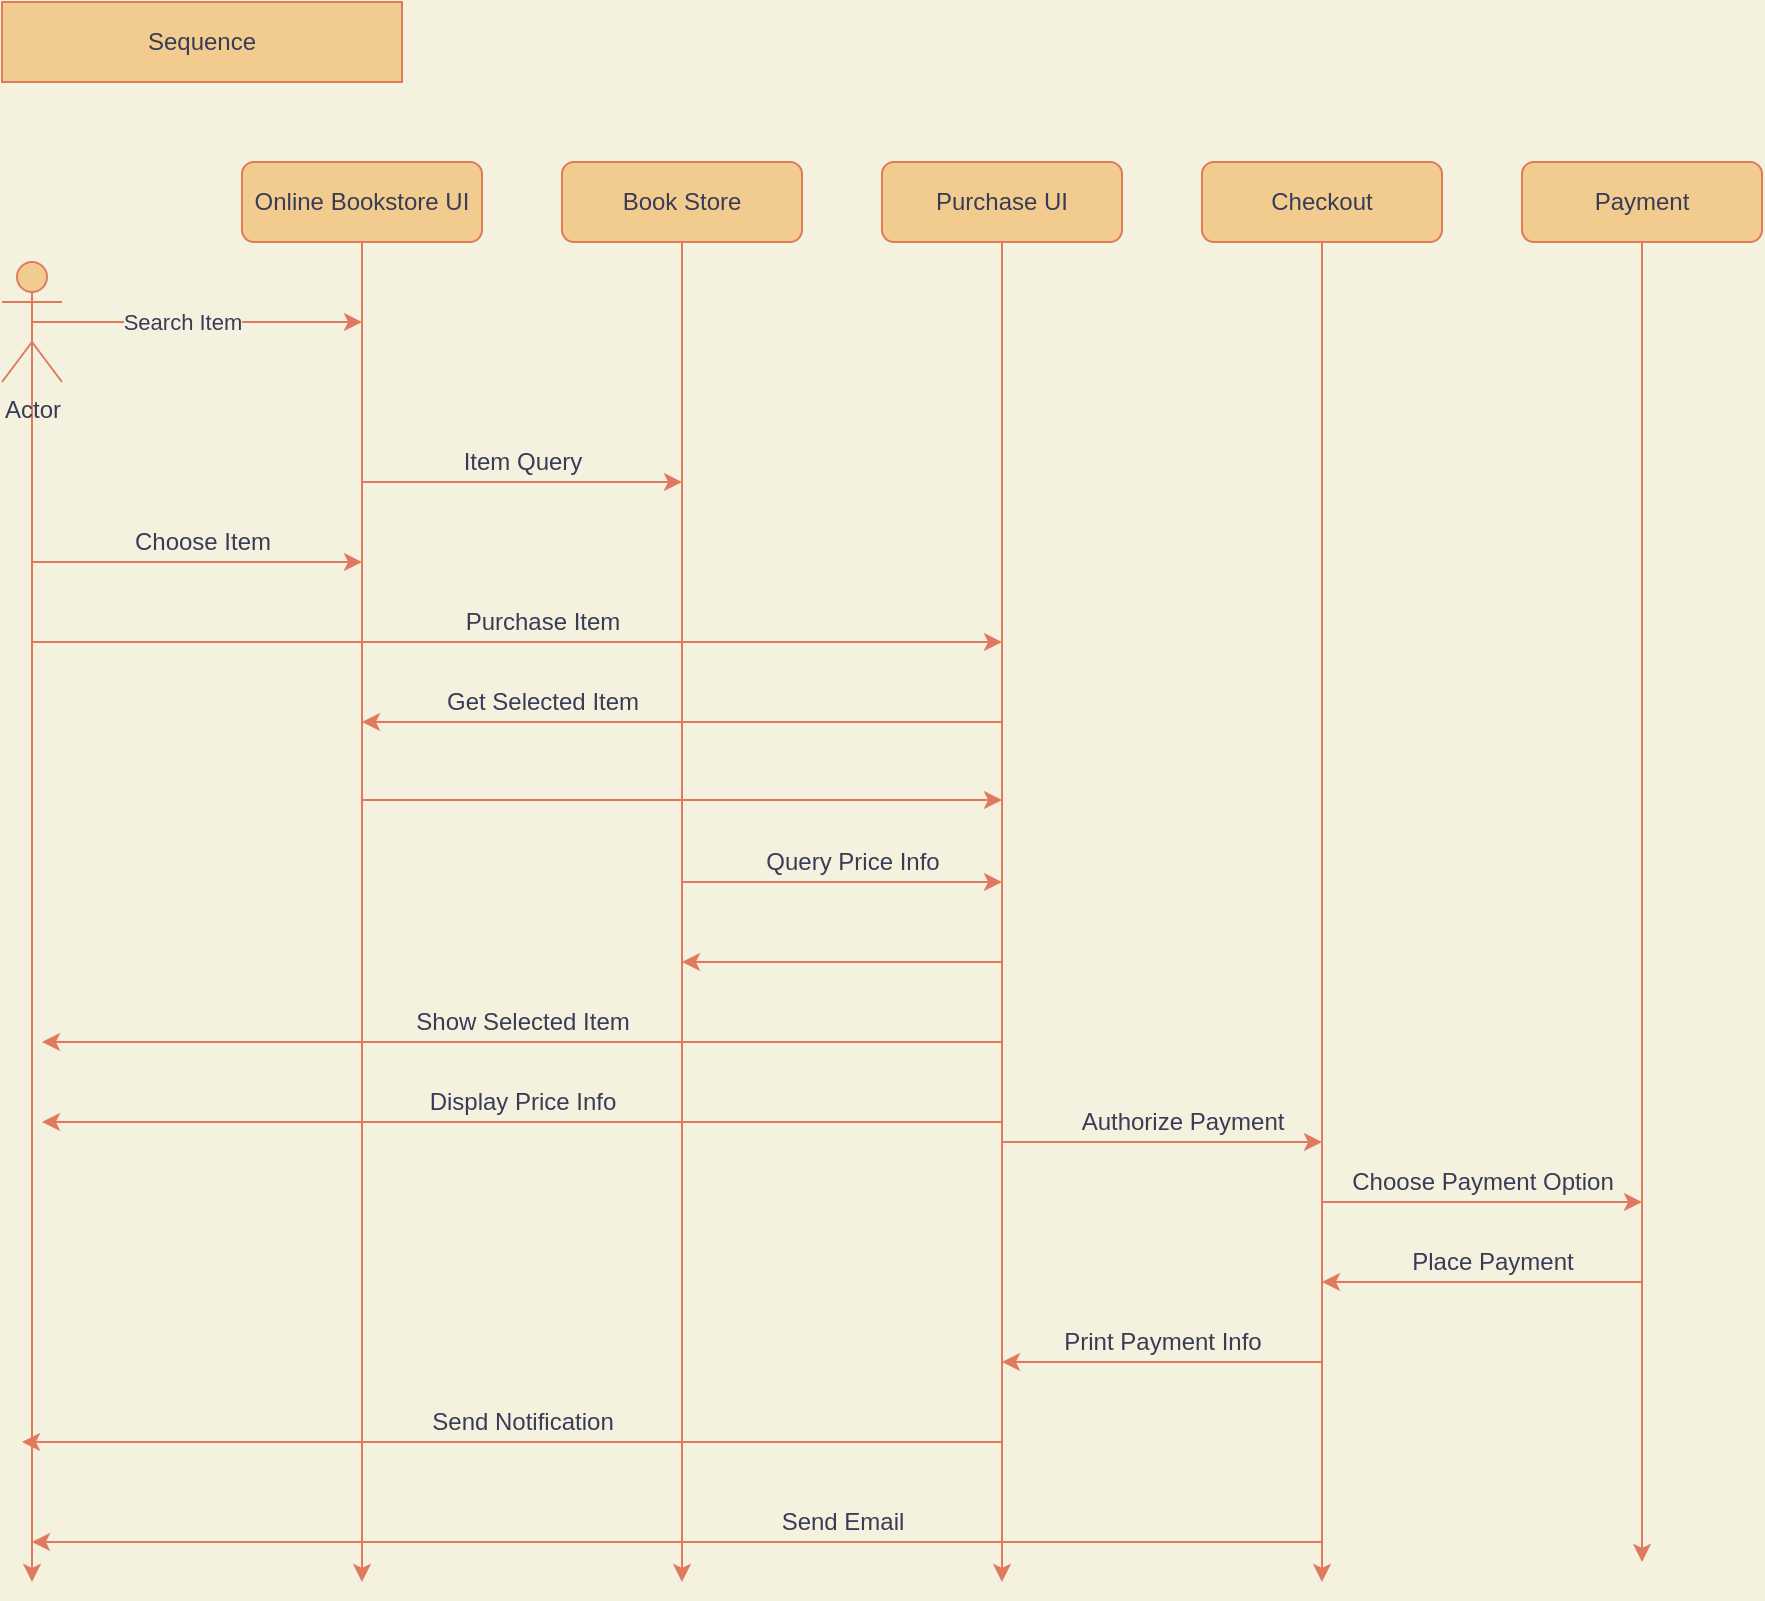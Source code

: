 <mxfile version="17.4.1" type="github">
  <diagram id="6DRAoWj3ZkUHljf7EeqL" name="Page-1">
    <mxGraphModel dx="1426" dy="711" grid="1" gridSize="10" guides="1" tooltips="1" connect="1" arrows="1" fold="1" page="1" pageScale="1" pageWidth="1100" pageHeight="800" background="#F4F1DE" math="0" shadow="0">
      <root>
        <mxCell id="0" />
        <mxCell id="1" parent="0" />
        <mxCell id="fDEi5sMFuf5_ZRah_AG6-1" value="Sequence" style="rounded=0;whiteSpace=wrap;html=1;fillColor=#F2CC8F;strokeColor=#E07A5F;fontColor=#393C56;" vertex="1" parent="1">
          <mxGeometry width="200" height="40" as="geometry" />
        </mxCell>
        <mxCell id="fDEi5sMFuf5_ZRah_AG6-21" style="edgeStyle=orthogonalEdgeStyle;rounded=0;orthogonalLoop=1;jettySize=auto;html=1;exitX=0.5;exitY=0.5;exitDx=0;exitDy=0;exitPerimeter=0;labelBackgroundColor=#F4F1DE;strokeColor=#E07A5F;fontColor=#393C56;" edge="1" parent="1" source="fDEi5sMFuf5_ZRah_AG6-2">
          <mxGeometry relative="1" as="geometry">
            <mxPoint x="180" y="160" as="targetPoint" />
          </mxGeometry>
        </mxCell>
        <mxCell id="fDEi5sMFuf5_ZRah_AG6-22" value="Search Item" style="edgeLabel;html=1;align=center;verticalAlign=middle;resizable=0;points=[];labelBackgroundColor=#F4F1DE;fontColor=#393C56;" vertex="1" connectable="0" parent="fDEi5sMFuf5_ZRah_AG6-21">
          <mxGeometry x="-0.097" relative="1" as="geometry">
            <mxPoint as="offset" />
          </mxGeometry>
        </mxCell>
        <mxCell id="fDEi5sMFuf5_ZRah_AG6-31" style="edgeStyle=orthogonalEdgeStyle;rounded=0;orthogonalLoop=1;jettySize=auto;html=1;exitX=0.5;exitY=0.5;exitDx=0;exitDy=0;exitPerimeter=0;labelBackgroundColor=#F4F1DE;strokeColor=#E07A5F;fontColor=#393C56;" edge="1" parent="1" source="fDEi5sMFuf5_ZRah_AG6-2">
          <mxGeometry relative="1" as="geometry">
            <mxPoint x="15" y="790" as="targetPoint" />
          </mxGeometry>
        </mxCell>
        <mxCell id="fDEi5sMFuf5_ZRah_AG6-2" value="Actor" style="shape=umlActor;verticalLabelPosition=bottom;verticalAlign=top;html=1;outlineConnect=0;fillColor=#F2CC8F;strokeColor=#E07A5F;fontColor=#393C56;" vertex="1" parent="1">
          <mxGeometry y="130" width="30" height="60" as="geometry" />
        </mxCell>
        <mxCell id="fDEi5sMFuf5_ZRah_AG6-16" style="edgeStyle=orthogonalEdgeStyle;rounded=0;orthogonalLoop=1;jettySize=auto;html=1;exitX=0.5;exitY=1;exitDx=0;exitDy=0;labelBackgroundColor=#F4F1DE;strokeColor=#E07A5F;fontColor=#393C56;" edge="1" parent="1" source="fDEi5sMFuf5_ZRah_AG6-7">
          <mxGeometry relative="1" as="geometry">
            <mxPoint x="180" y="790" as="targetPoint" />
          </mxGeometry>
        </mxCell>
        <mxCell id="fDEi5sMFuf5_ZRah_AG6-7" value="Online Bookstore UI" style="rounded=1;whiteSpace=wrap;html=1;fillColor=#F2CC8F;strokeColor=#E07A5F;fontColor=#393C56;" vertex="1" parent="1">
          <mxGeometry x="120" y="80" width="120" height="40" as="geometry" />
        </mxCell>
        <mxCell id="fDEi5sMFuf5_ZRah_AG6-17" style="edgeStyle=orthogonalEdgeStyle;rounded=0;orthogonalLoop=1;jettySize=auto;html=1;exitX=0.5;exitY=1;exitDx=0;exitDy=0;labelBackgroundColor=#F4F1DE;strokeColor=#E07A5F;fontColor=#393C56;" edge="1" parent="1" source="fDEi5sMFuf5_ZRah_AG6-12">
          <mxGeometry relative="1" as="geometry">
            <mxPoint x="340" y="790" as="targetPoint" />
          </mxGeometry>
        </mxCell>
        <mxCell id="fDEi5sMFuf5_ZRah_AG6-12" value="Book Store" style="rounded=1;whiteSpace=wrap;html=1;fillColor=#F2CC8F;strokeColor=#E07A5F;fontColor=#393C56;" vertex="1" parent="1">
          <mxGeometry x="280" y="80" width="120" height="40" as="geometry" />
        </mxCell>
        <mxCell id="fDEi5sMFuf5_ZRah_AG6-20" style="edgeStyle=orthogonalEdgeStyle;rounded=0;orthogonalLoop=1;jettySize=auto;html=1;exitX=0.5;exitY=1;exitDx=0;exitDy=0;labelBackgroundColor=#F4F1DE;strokeColor=#E07A5F;fontColor=#393C56;" edge="1" parent="1" source="fDEi5sMFuf5_ZRah_AG6-13">
          <mxGeometry relative="1" as="geometry">
            <mxPoint x="820" y="780" as="targetPoint" />
          </mxGeometry>
        </mxCell>
        <mxCell id="fDEi5sMFuf5_ZRah_AG6-13" value="Payment" style="rounded=1;whiteSpace=wrap;html=1;fillColor=#F2CC8F;strokeColor=#E07A5F;fontColor=#393C56;" vertex="1" parent="1">
          <mxGeometry x="760" y="80" width="120" height="40" as="geometry" />
        </mxCell>
        <mxCell id="fDEi5sMFuf5_ZRah_AG6-19" style="edgeStyle=orthogonalEdgeStyle;rounded=0;orthogonalLoop=1;jettySize=auto;html=1;exitX=0.5;exitY=1;exitDx=0;exitDy=0;labelBackgroundColor=#F4F1DE;strokeColor=#E07A5F;fontColor=#393C56;" edge="1" parent="1" source="fDEi5sMFuf5_ZRah_AG6-14">
          <mxGeometry relative="1" as="geometry">
            <mxPoint x="660" y="790" as="targetPoint" />
          </mxGeometry>
        </mxCell>
        <mxCell id="fDEi5sMFuf5_ZRah_AG6-14" value="Checkout" style="rounded=1;whiteSpace=wrap;html=1;fillColor=#F2CC8F;strokeColor=#E07A5F;fontColor=#393C56;" vertex="1" parent="1">
          <mxGeometry x="600" y="80" width="120" height="40" as="geometry" />
        </mxCell>
        <mxCell id="fDEi5sMFuf5_ZRah_AG6-18" style="edgeStyle=orthogonalEdgeStyle;rounded=0;orthogonalLoop=1;jettySize=auto;html=1;exitX=0.5;exitY=1;exitDx=0;exitDy=0;labelBackgroundColor=#F4F1DE;strokeColor=#E07A5F;fontColor=#393C56;" edge="1" parent="1" source="fDEi5sMFuf5_ZRah_AG6-15">
          <mxGeometry relative="1" as="geometry">
            <mxPoint x="500" y="790" as="targetPoint" />
          </mxGeometry>
        </mxCell>
        <mxCell id="fDEi5sMFuf5_ZRah_AG6-15" value="Purchase UI" style="rounded=1;whiteSpace=wrap;html=1;fillColor=#F2CC8F;strokeColor=#E07A5F;fontColor=#393C56;" vertex="1" parent="1">
          <mxGeometry x="440" y="80" width="120" height="40" as="geometry" />
        </mxCell>
        <mxCell id="fDEi5sMFuf5_ZRah_AG6-26" value="Choose Item" style="text;html=1;align=center;verticalAlign=middle;resizable=0;points=[];autosize=1;strokeColor=none;fillColor=none;fontColor=#393C56;" vertex="1" parent="1">
          <mxGeometry x="60" y="260" width="80" height="20" as="geometry" />
        </mxCell>
        <mxCell id="fDEi5sMFuf5_ZRah_AG6-28" value="Item Query" style="text;html=1;align=center;verticalAlign=middle;resizable=0;points=[];autosize=1;strokeColor=none;fillColor=none;fontColor=#393C56;" vertex="1" parent="1">
          <mxGeometry x="225" y="220" width="70" height="20" as="geometry" />
        </mxCell>
        <mxCell id="fDEi5sMFuf5_ZRah_AG6-30" value="Purchase Item" style="text;html=1;align=center;verticalAlign=middle;resizable=0;points=[];autosize=1;strokeColor=none;fillColor=none;fontColor=#393C56;" vertex="1" parent="1">
          <mxGeometry x="225" y="300" width="90" height="20" as="geometry" />
        </mxCell>
        <mxCell id="fDEi5sMFuf5_ZRah_AG6-32" value="" style="endArrow=classic;html=1;rounded=0;labelBackgroundColor=#F4F1DE;strokeColor=#E07A5F;fontColor=#393C56;" edge="1" parent="1">
          <mxGeometry width="50" height="50" relative="1" as="geometry">
            <mxPoint x="15" y="280" as="sourcePoint" />
            <mxPoint x="180" y="280" as="targetPoint" />
          </mxGeometry>
        </mxCell>
        <mxCell id="fDEi5sMFuf5_ZRah_AG6-33" value="" style="endArrow=classic;html=1;rounded=0;labelBackgroundColor=#F4F1DE;strokeColor=#E07A5F;fontColor=#393C56;" edge="1" parent="1">
          <mxGeometry width="50" height="50" relative="1" as="geometry">
            <mxPoint x="15" y="320" as="sourcePoint" />
            <mxPoint x="500" y="320" as="targetPoint" />
          </mxGeometry>
        </mxCell>
        <mxCell id="fDEi5sMFuf5_ZRah_AG6-34" value="" style="endArrow=classic;html=1;rounded=0;labelBackgroundColor=#F4F1DE;strokeColor=#E07A5F;fontColor=#393C56;" edge="1" parent="1">
          <mxGeometry width="50" height="50" relative="1" as="geometry">
            <mxPoint x="180" y="240" as="sourcePoint" />
            <mxPoint x="340" y="240" as="targetPoint" />
          </mxGeometry>
        </mxCell>
        <mxCell id="fDEi5sMFuf5_ZRah_AG6-35" value="" style="endArrow=classic;html=1;rounded=0;labelBackgroundColor=#F4F1DE;strokeColor=#E07A5F;fontColor=#393C56;" edge="1" parent="1">
          <mxGeometry width="50" height="50" relative="1" as="geometry">
            <mxPoint x="500" y="360" as="sourcePoint" />
            <mxPoint x="180" y="360" as="targetPoint" />
          </mxGeometry>
        </mxCell>
        <mxCell id="fDEi5sMFuf5_ZRah_AG6-36" value="Get Selected Item" style="text;html=1;align=center;verticalAlign=middle;resizable=0;points=[];autosize=1;strokeColor=none;fillColor=none;fontColor=#393C56;" vertex="1" parent="1">
          <mxGeometry x="215" y="340" width="110" height="20" as="geometry" />
        </mxCell>
        <mxCell id="fDEi5sMFuf5_ZRah_AG6-37" value="" style="endArrow=classic;html=1;rounded=0;labelBackgroundColor=#F4F1DE;strokeColor=#E07A5F;fontColor=#393C56;" edge="1" parent="1">
          <mxGeometry width="50" height="50" relative="1" as="geometry">
            <mxPoint x="180" y="399" as="sourcePoint" />
            <mxPoint x="500" y="399" as="targetPoint" />
          </mxGeometry>
        </mxCell>
        <mxCell id="fDEi5sMFuf5_ZRah_AG6-38" value="" style="endArrow=classic;html=1;rounded=0;labelBackgroundColor=#F4F1DE;strokeColor=#E07A5F;fontColor=#393C56;" edge="1" parent="1">
          <mxGeometry width="50" height="50" relative="1" as="geometry">
            <mxPoint x="340" y="440.0" as="sourcePoint" />
            <mxPoint x="500" y="440" as="targetPoint" />
          </mxGeometry>
        </mxCell>
        <mxCell id="fDEi5sMFuf5_ZRah_AG6-39" value="" style="endArrow=classic;html=1;rounded=0;labelBackgroundColor=#F4F1DE;strokeColor=#E07A5F;fontColor=#393C56;" edge="1" parent="1">
          <mxGeometry width="50" height="50" relative="1" as="geometry">
            <mxPoint x="500" y="480" as="sourcePoint" />
            <mxPoint x="340" y="480" as="targetPoint" />
          </mxGeometry>
        </mxCell>
        <mxCell id="fDEi5sMFuf5_ZRah_AG6-40" value="Query Price Info" style="text;html=1;align=center;verticalAlign=middle;resizable=0;points=[];autosize=1;strokeColor=none;fillColor=none;fontColor=#393C56;" vertex="1" parent="1">
          <mxGeometry x="375" y="420" width="100" height="20" as="geometry" />
        </mxCell>
        <mxCell id="fDEi5sMFuf5_ZRah_AG6-41" value="" style="endArrow=classic;html=1;rounded=0;labelBackgroundColor=#F4F1DE;strokeColor=#E07A5F;fontColor=#393C56;" edge="1" parent="1">
          <mxGeometry width="50" height="50" relative="1" as="geometry">
            <mxPoint x="500.0" y="520" as="sourcePoint" />
            <mxPoint x="20" y="520" as="targetPoint" />
          </mxGeometry>
        </mxCell>
        <mxCell id="fDEi5sMFuf5_ZRah_AG6-42" value="" style="endArrow=classic;html=1;rounded=0;labelBackgroundColor=#F4F1DE;strokeColor=#E07A5F;fontColor=#393C56;" edge="1" parent="1">
          <mxGeometry width="50" height="50" relative="1" as="geometry">
            <mxPoint x="500.0" y="560" as="sourcePoint" />
            <mxPoint x="20" y="560" as="targetPoint" />
          </mxGeometry>
        </mxCell>
        <mxCell id="fDEi5sMFuf5_ZRah_AG6-43" value="Show Selected Item" style="text;html=1;align=center;verticalAlign=middle;resizable=0;points=[];autosize=1;strokeColor=none;fillColor=none;fontColor=#393C56;" vertex="1" parent="1">
          <mxGeometry x="200" y="500" width="120" height="20" as="geometry" />
        </mxCell>
        <mxCell id="fDEi5sMFuf5_ZRah_AG6-44" value="Display Price Info" style="text;html=1;align=center;verticalAlign=middle;resizable=0;points=[];autosize=1;strokeColor=none;fillColor=none;fontColor=#393C56;" vertex="1" parent="1">
          <mxGeometry x="205" y="540" width="110" height="20" as="geometry" />
        </mxCell>
        <mxCell id="fDEi5sMFuf5_ZRah_AG6-45" value="" style="endArrow=classic;html=1;rounded=0;labelBackgroundColor=#F4F1DE;strokeColor=#E07A5F;fontColor=#393C56;" edge="1" parent="1">
          <mxGeometry width="50" height="50" relative="1" as="geometry">
            <mxPoint x="500" y="570.0" as="sourcePoint" />
            <mxPoint x="660.0" y="570" as="targetPoint" />
          </mxGeometry>
        </mxCell>
        <mxCell id="fDEi5sMFuf5_ZRah_AG6-46" value="Authorize Payment" style="text;html=1;align=center;verticalAlign=middle;resizable=0;points=[];autosize=1;strokeColor=none;fillColor=none;fontColor=#393C56;" vertex="1" parent="1">
          <mxGeometry x="530" y="550" width="120" height="20" as="geometry" />
        </mxCell>
        <mxCell id="fDEi5sMFuf5_ZRah_AG6-47" value="" style="endArrow=classic;html=1;rounded=0;labelBackgroundColor=#F4F1DE;strokeColor=#E07A5F;fontColor=#393C56;" edge="1" parent="1">
          <mxGeometry width="50" height="50" relative="1" as="geometry">
            <mxPoint x="660.0" y="600.0" as="sourcePoint" />
            <mxPoint x="820.0" y="600" as="targetPoint" />
          </mxGeometry>
        </mxCell>
        <mxCell id="fDEi5sMFuf5_ZRah_AG6-48" value="Choose Payment Option" style="text;html=1;align=center;verticalAlign=middle;resizable=0;points=[];autosize=1;strokeColor=none;fillColor=none;fontColor=#393C56;" vertex="1" parent="1">
          <mxGeometry x="665" y="580" width="150" height="20" as="geometry" />
        </mxCell>
        <mxCell id="fDEi5sMFuf5_ZRah_AG6-49" value="" style="endArrow=classic;html=1;rounded=0;labelBackgroundColor=#F4F1DE;strokeColor=#E07A5F;fontColor=#393C56;" edge="1" parent="1">
          <mxGeometry width="50" height="50" relative="1" as="geometry">
            <mxPoint x="820.0" y="640" as="sourcePoint" />
            <mxPoint x="660" y="640" as="targetPoint" />
          </mxGeometry>
        </mxCell>
        <mxCell id="fDEi5sMFuf5_ZRah_AG6-50" value="Place Payment" style="text;html=1;align=center;verticalAlign=middle;resizable=0;points=[];autosize=1;strokeColor=none;fillColor=none;fontColor=#393C56;" vertex="1" parent="1">
          <mxGeometry x="695" y="620" width="100" height="20" as="geometry" />
        </mxCell>
        <mxCell id="fDEi5sMFuf5_ZRah_AG6-51" value="" style="endArrow=classic;html=1;rounded=0;labelBackgroundColor=#F4F1DE;strokeColor=#E07A5F;fontColor=#393C56;" edge="1" parent="1">
          <mxGeometry width="50" height="50" relative="1" as="geometry">
            <mxPoint x="660.0" y="680" as="sourcePoint" />
            <mxPoint x="500.0" y="680" as="targetPoint" />
          </mxGeometry>
        </mxCell>
        <mxCell id="fDEi5sMFuf5_ZRah_AG6-52" value="Print Payment Info" style="text;html=1;align=center;verticalAlign=middle;resizable=0;points=[];autosize=1;strokeColor=none;fillColor=none;fontColor=#393C56;" vertex="1" parent="1">
          <mxGeometry x="525" y="660" width="110" height="20" as="geometry" />
        </mxCell>
        <mxCell id="fDEi5sMFuf5_ZRah_AG6-53" value="" style="endArrow=classic;html=1;rounded=0;labelBackgroundColor=#F4F1DE;strokeColor=#E07A5F;fontColor=#393C56;" edge="1" parent="1">
          <mxGeometry width="50" height="50" relative="1" as="geometry">
            <mxPoint x="500.0" y="720" as="sourcePoint" />
            <mxPoint x="10" y="720" as="targetPoint" />
          </mxGeometry>
        </mxCell>
        <mxCell id="fDEi5sMFuf5_ZRah_AG6-54" value="" style="endArrow=classic;html=1;rounded=0;labelBackgroundColor=#F4F1DE;strokeColor=#E07A5F;fontColor=#393C56;" edge="1" parent="1">
          <mxGeometry width="50" height="50" relative="1" as="geometry">
            <mxPoint x="660" y="770" as="sourcePoint" />
            <mxPoint x="15" y="770" as="targetPoint" />
          </mxGeometry>
        </mxCell>
        <mxCell id="fDEi5sMFuf5_ZRah_AG6-55" value="Send Notification" style="text;html=1;align=center;verticalAlign=middle;resizable=0;points=[];autosize=1;strokeColor=none;fillColor=none;fontColor=#393C56;" vertex="1" parent="1">
          <mxGeometry x="205" y="700" width="110" height="20" as="geometry" />
        </mxCell>
        <mxCell id="fDEi5sMFuf5_ZRah_AG6-56" value="Send Email" style="text;html=1;align=center;verticalAlign=middle;resizable=0;points=[];autosize=1;strokeColor=none;fillColor=none;fontColor=#393C56;" vertex="1" parent="1">
          <mxGeometry x="380" y="750" width="80" height="20" as="geometry" />
        </mxCell>
      </root>
    </mxGraphModel>
  </diagram>
</mxfile>
